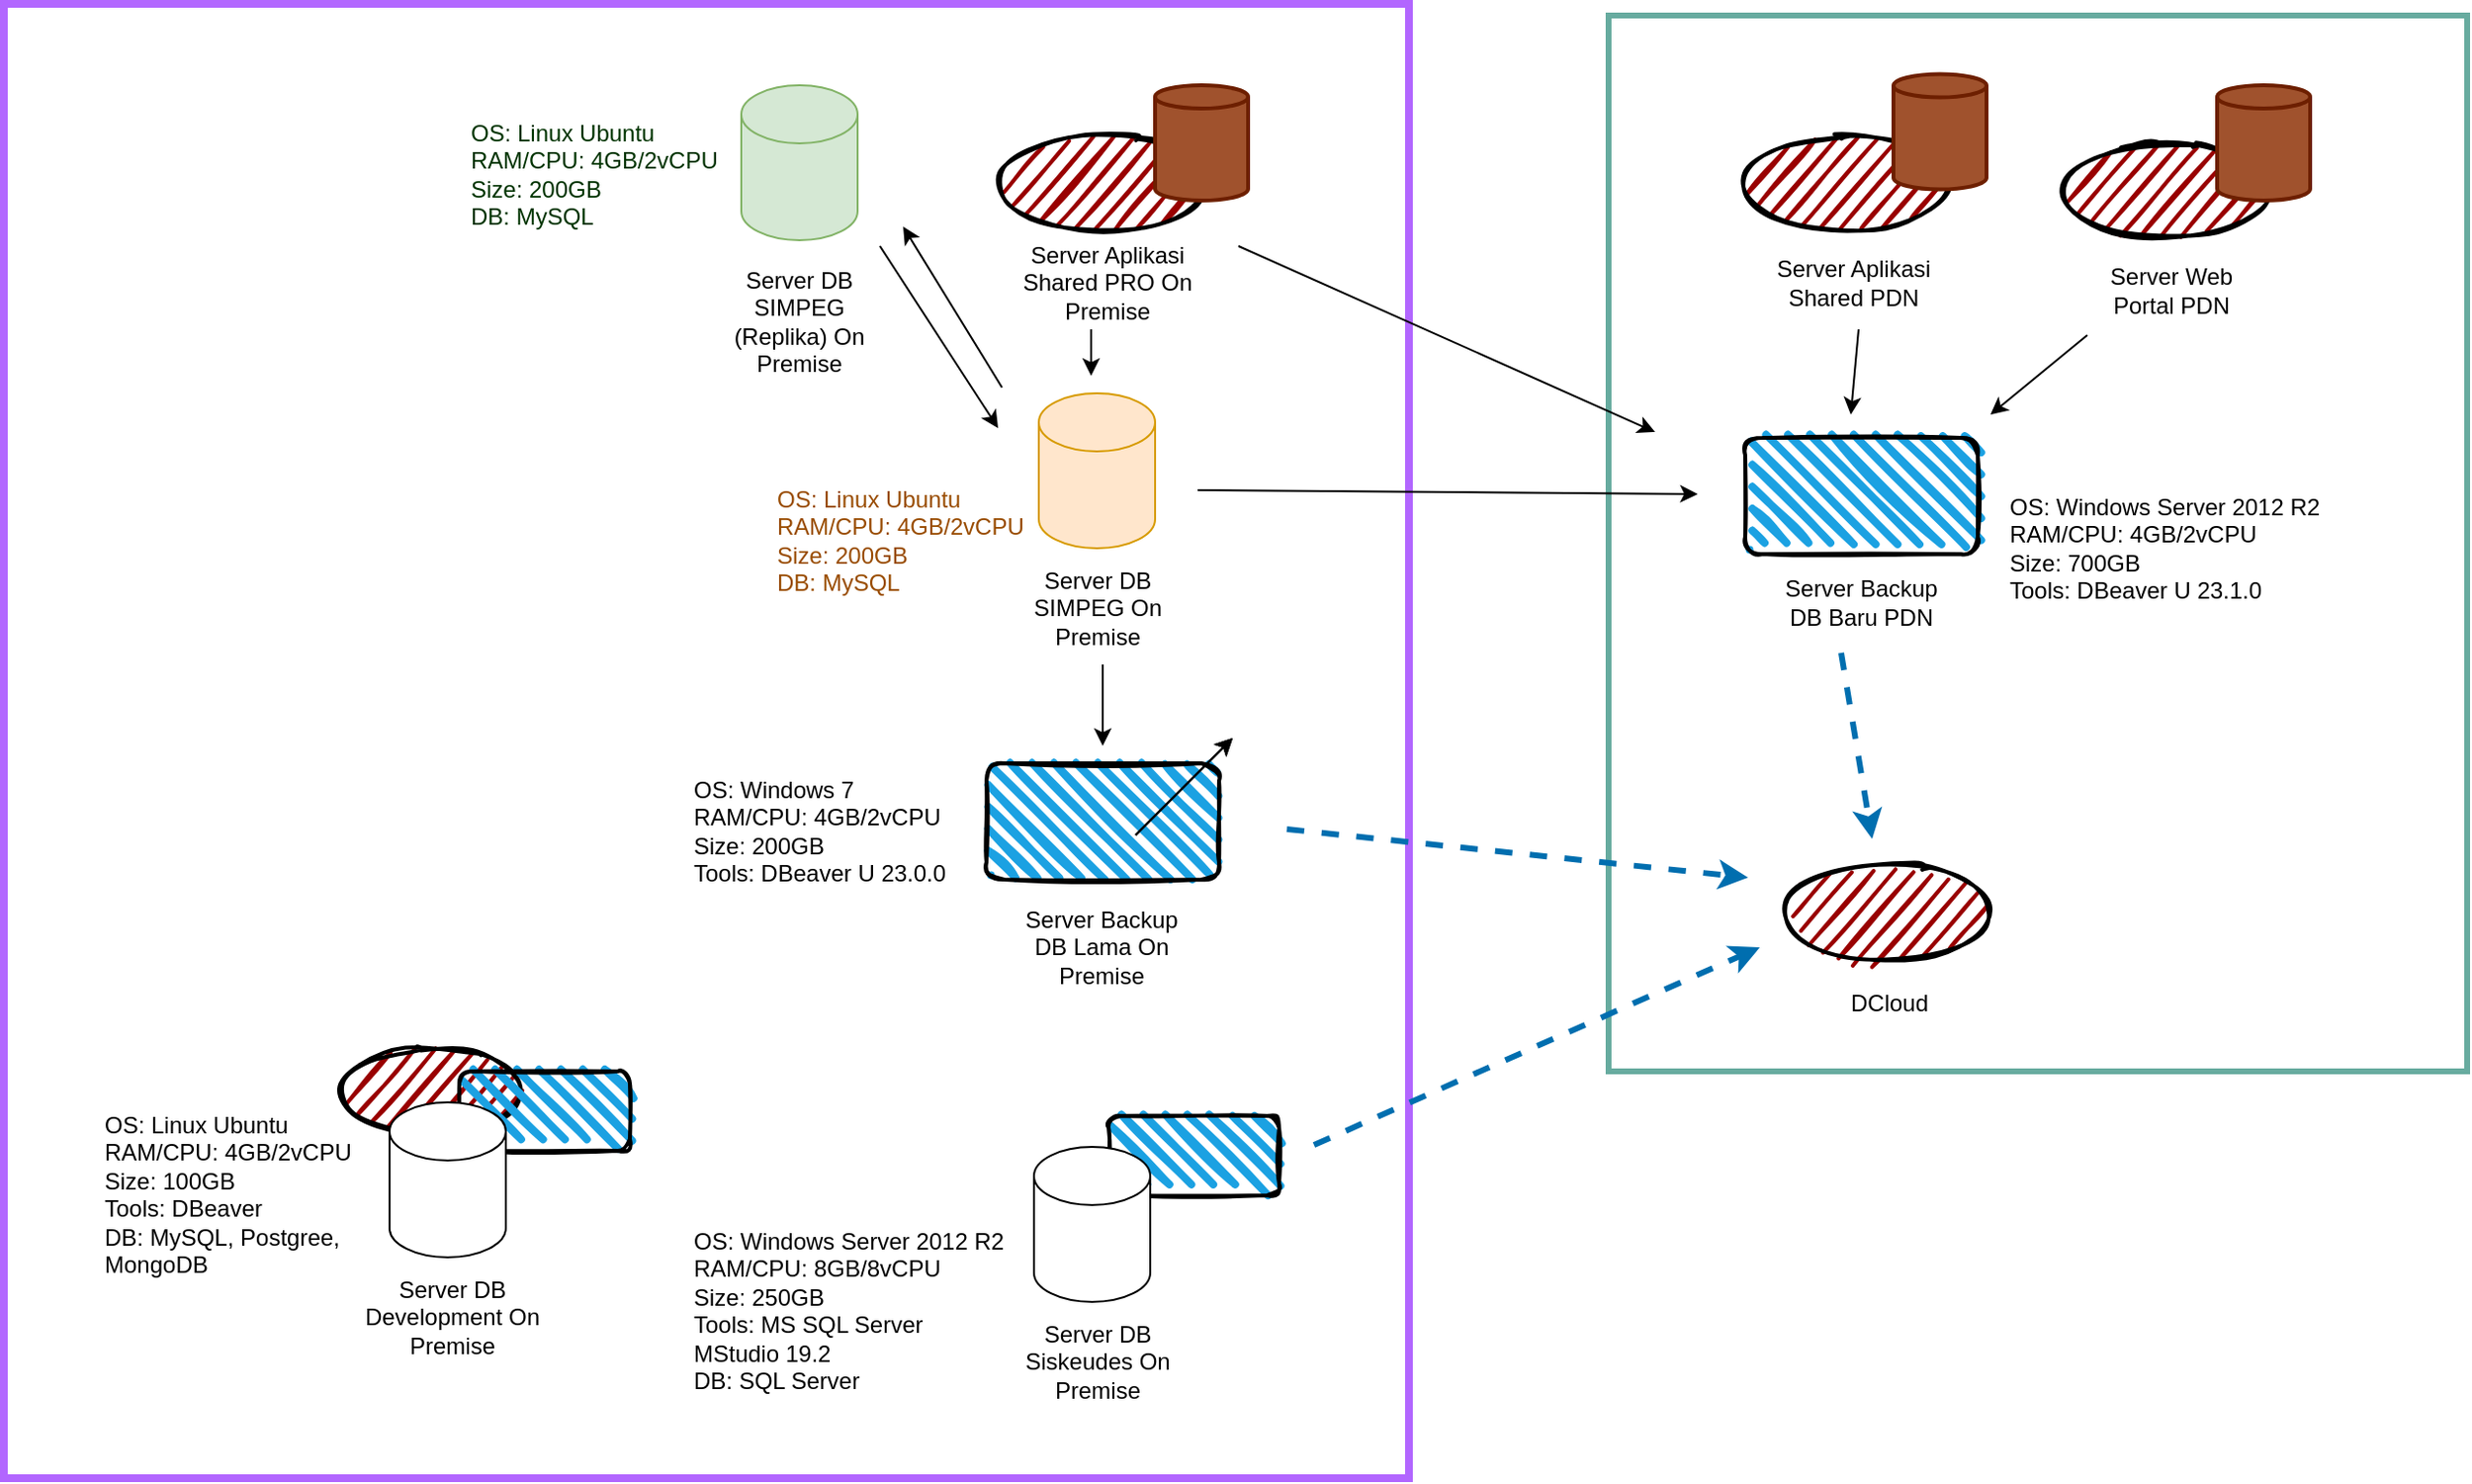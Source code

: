 <mxfile border="50" scale="3" compressed="false" locked="false" version="24.8.3">
  <diagram name="Blank" id="YmL12bMKpDGza6XwsDPr">
    <mxGraphModel dx="3328" dy="1384" grid="0" gridSize="10" guides="1" tooltips="1" connect="1" arrows="1" fold="1" page="0" pageScale="1" pageWidth="827" pageHeight="1169" background="none" math="1" shadow="0">
      <root>
        <mxCell id="X5NqExCQtvZxIxQ7pmgY-0" />
        <mxCell id="1" parent="X5NqExCQtvZxIxQ7pmgY-0" />
        <mxCell id="OPVWLIpL3ypl_xMwNCoC-65" value="" style="rounded=0;whiteSpace=wrap;html=1;fillColor=none;strokeColor=#67AB9F;strokeWidth=3;" parent="1" vertex="1">
          <mxGeometry x="-575" y="-99" width="443" height="545" as="geometry" />
        </mxCell>
        <mxCell id="OPVWLIpL3ypl_xMwNCoC-64" value="" style="rounded=0;whiteSpace=wrap;html=1;fillColor=none;strokeWidth=4;fontColor=#ffffff;strokeColor=#B266FF;" parent="1" vertex="1">
          <mxGeometry x="-1403" y="-105" width="725" height="761" as="geometry" />
        </mxCell>
        <mxCell id="OPVWLIpL3ypl_xMwNCoC-47" value="" style="ellipse;whiteSpace=wrap;html=1;strokeWidth=2;fillWeight=2;hachureGap=8;fillColor=#990000;fillStyle=dots;sketch=1;" parent="1" vertex="1">
          <mxGeometry x="-1228" y="434" width="91" height="44" as="geometry" />
        </mxCell>
        <mxCell id="OPVWLIpL3ypl_xMwNCoC-37" value="" style="rounded=1;whiteSpace=wrap;html=1;strokeWidth=2;fillWeight=4;hachureGap=8;hachureAngle=45;fillColor=#1ba1e2;sketch=1;" parent="1" vertex="1">
          <mxGeometry x="-833" y="469" width="88" height="41" as="geometry" />
        </mxCell>
        <mxCell id="OPVWLIpL3ypl_xMwNCoC-5" value="&lt;div&gt;Server Backup DB Lama On Premise&lt;/div&gt;" style="text;html=1;align=center;verticalAlign=middle;whiteSpace=wrap;rounded=0;" parent="1" vertex="1">
          <mxGeometry x="-885" y="367" width="97" height="30" as="geometry" />
        </mxCell>
        <mxCell id="OPVWLIpL3ypl_xMwNCoC-7" value="DCloud" style="text;html=1;align=center;verticalAlign=middle;whiteSpace=wrap;rounded=0;" parent="1" vertex="1">
          <mxGeometry x="-460.5" y="396" width="60" height="30" as="geometry" />
        </mxCell>
        <mxCell id="OPVWLIpL3ypl_xMwNCoC-9" value="Server Backup DB Baru PDN" style="text;html=1;align=center;verticalAlign=middle;whiteSpace=wrap;rounded=0;" parent="1" vertex="1">
          <mxGeometry x="-493" y="189" width="97" height="30" as="geometry" />
        </mxCell>
        <mxCell id="OPVWLIpL3ypl_xMwNCoC-10" value="" style="shape=cylinder3;whiteSpace=wrap;html=1;boundedLbl=1;backgroundOutline=1;size=15;" parent="1" vertex="1">
          <mxGeometry x="-871.5" y="485" width="60" height="80" as="geometry" />
        </mxCell>
        <mxCell id="OPVWLIpL3ypl_xMwNCoC-11" value="Server DB Siskeudes On Premise" style="text;html=1;align=center;verticalAlign=middle;whiteSpace=wrap;rounded=0;" parent="1" vertex="1">
          <mxGeometry x="-887.5" y="581" width="97" height="30" as="geometry" />
        </mxCell>
        <mxCell id="OPVWLIpL3ypl_xMwNCoC-12" value="&lt;div&gt;OS: Windows 7&lt;br&gt;&lt;/div&gt;&lt;div&gt;RAM/CPU: 4GB/2vCPU&lt;br&gt;&lt;/div&gt;&lt;div&gt;Size: 200GB&lt;br&gt;&lt;/div&gt;&lt;div&gt;Tools: DBeaver U 23.0.0&lt;br&gt;&lt;/div&gt;" style="text;html=1;whiteSpace=wrap;overflow=hidden;rounded=0;" parent="1" vertex="1">
          <mxGeometry x="-1049" y="287" width="166" height="76" as="geometry" />
        </mxCell>
        <mxCell id="OPVWLIpL3ypl_xMwNCoC-13" value="&lt;div&gt;OS: Windows Server 2012 R2&lt;/div&gt;&lt;div&gt;RAM/CPU: 8GB/8vCPU&lt;/div&gt;&lt;div&gt;Size: 250GB&lt;br&gt;&lt;/div&gt;&lt;div&gt;Tools: MS SQL Server MStudio 19.2&lt;/div&gt;&lt;div&gt;DB: SQL Server&lt;br&gt;&lt;/div&gt;" style="text;html=1;whiteSpace=wrap;overflow=hidden;rounded=0;" parent="1" vertex="1">
          <mxGeometry x="-1049" y="520" width="166" height="100" as="geometry" />
        </mxCell>
        <mxCell id="OPVWLIpL3ypl_xMwNCoC-14" value="&lt;div&gt;OS: Windows Server 2012 R2&lt;br&gt;&lt;/div&gt;&lt;div&gt;RAM/CPU: 4GB/2vCPU&lt;br&gt;&lt;/div&gt;&lt;div&gt;Size: 700GB&lt;br&gt;&lt;/div&gt;&lt;div&gt;Tools: DBeaver U 23.1.0&lt;br&gt;&lt;/div&gt;" style="text;html=1;whiteSpace=wrap;overflow=hidden;rounded=0;" parent="1" vertex="1">
          <mxGeometry x="-370.5" y="140.5" width="166" height="76" as="geometry" />
        </mxCell>
        <mxCell id="OPVWLIpL3ypl_xMwNCoC-15" value="" style="shape=cylinder3;whiteSpace=wrap;html=1;boundedLbl=1;backgroundOutline=1;size=15;fillColor=#ffe6cc;strokeColor=#d79b00;" parent="1" vertex="1">
          <mxGeometry x="-869" y="96" width="60" height="80" as="geometry" />
        </mxCell>
        <mxCell id="OPVWLIpL3ypl_xMwNCoC-16" value="Server DB SIMPEG On Premise" style="text;html=1;align=center;verticalAlign=middle;whiteSpace=wrap;rounded=0;" parent="1" vertex="1">
          <mxGeometry x="-887.5" y="192" width="97" height="30" as="geometry" />
        </mxCell>
        <mxCell id="OPVWLIpL3ypl_xMwNCoC-17" value="&lt;div&gt;OS: Linux Ubuntu&lt;br&gt;&lt;/div&gt;&lt;div&gt;RAM/CPU: 4GB/2vCPU&lt;br&gt;&lt;/div&gt;&lt;div&gt;Size: 200GB&lt;br&gt;&lt;/div&gt;&lt;div&gt;DB: MySQL&lt;br&gt;&lt;/div&gt;" style="text;html=1;whiteSpace=wrap;overflow=hidden;rounded=0;fontColor=#994C00;" parent="1" vertex="1">
          <mxGeometry x="-1006" y="137" width="166" height="76" as="geometry" />
        </mxCell>
        <mxCell id="OPVWLIpL3ypl_xMwNCoC-27" value="" style="rounded=1;whiteSpace=wrap;html=1;strokeWidth=2;fillWeight=4;hachureGap=8;hachureAngle=45;fillColor=#1ba1e2;sketch=1;" parent="1" vertex="1">
          <mxGeometry x="-896" y="287" width="120" height="60" as="geometry" />
        </mxCell>
        <mxCell id="OPVWLIpL3ypl_xMwNCoC-28" value="" style="rounded=1;whiteSpace=wrap;html=1;strokeWidth=2;fillWeight=4;hachureGap=8;hachureAngle=45;fillColor=#1ba1e2;sketch=1;" parent="1" vertex="1">
          <mxGeometry x="-504.5" y="119" width="120" height="60" as="geometry" />
        </mxCell>
        <mxCell id="OPVWLIpL3ypl_xMwNCoC-29" value="" style="rounded=1;whiteSpace=wrap;html=1;strokeWidth=2;fillWeight=4;hachureGap=8;hachureAngle=45;fillColor=#1ba1e2;sketch=1;" parent="1" vertex="1">
          <mxGeometry x="-1168" y="446" width="88" height="41" as="geometry" />
        </mxCell>
        <mxCell id="OPVWLIpL3ypl_xMwNCoC-30" value="" style="ellipse;whiteSpace=wrap;html=1;strokeWidth=2;fillWeight=2;hachureGap=8;fillColor=#990000;fillStyle=dots;sketch=1;" parent="1" vertex="1">
          <mxGeometry x="-483" y="338" width="103" height="51" as="geometry" />
        </mxCell>
        <mxCell id="OPVWLIpL3ypl_xMwNCoC-31" value="" style="endArrow=classic;html=1;rounded=0;dashed=1;strokeWidth=3;fillColor=#1ba1e2;strokeColor=#006EAF;" parent="1" edge="1">
          <mxGeometry width="50" height="50" relative="1" as="geometry">
            <mxPoint x="-741" y="321" as="sourcePoint" />
            <mxPoint x="-503" y="346" as="targetPoint" />
          </mxGeometry>
        </mxCell>
        <mxCell id="OPVWLIpL3ypl_xMwNCoC-32" value="" style="endArrow=classic;html=1;rounded=0;dashed=1;strokeWidth=3;fillColor=#1ba1e2;strokeColor=#006EAF;" parent="1" edge="1">
          <mxGeometry width="50" height="50" relative="1" as="geometry">
            <mxPoint x="-727" y="484" as="sourcePoint" />
            <mxPoint x="-497" y="382" as="targetPoint" />
          </mxGeometry>
        </mxCell>
        <mxCell id="OPVWLIpL3ypl_xMwNCoC-34" value="" style="shape=cylinder3;whiteSpace=wrap;html=1;boundedLbl=1;backgroundOutline=1;size=15;" parent="1" vertex="1">
          <mxGeometry x="-1204" y="462" width="60" height="80" as="geometry" />
        </mxCell>
        <mxCell id="OPVWLIpL3ypl_xMwNCoC-35" value="Server DB Development On Premise" style="text;html=1;align=center;verticalAlign=middle;whiteSpace=wrap;rounded=0;" parent="1" vertex="1">
          <mxGeometry x="-1220" y="558" width="97" height="30" as="geometry" />
        </mxCell>
        <mxCell id="OPVWLIpL3ypl_xMwNCoC-36" value="&lt;div&gt;OS: Linux Ubuntu&lt;br&gt;&lt;/div&gt;&lt;div&gt;RAM/CPU: 4GB/2vCPU&lt;br&gt;&lt;/div&gt;&lt;div&gt;Size: 100GB&lt;br&gt;&lt;/div&gt;&lt;div&gt;Tools: DBeaver&lt;/div&gt;&lt;div&gt;DB: MySQL, Postgree, MongoDB&lt;br&gt;&lt;/div&gt;" style="text;html=1;whiteSpace=wrap;overflow=hidden;rounded=0;" parent="1" vertex="1">
          <mxGeometry x="-1353" y="460" width="166" height="101" as="geometry" />
        </mxCell>
        <mxCell id="OPVWLIpL3ypl_xMwNCoC-38" value="" style="endArrow=classic;html=1;rounded=0;dashed=1;strokeWidth=3;fillColor=#1ba1e2;strokeColor=#006EAF;" parent="1" edge="1">
          <mxGeometry width="50" height="50" relative="1" as="geometry">
            <mxPoint x="-455" y="230" as="sourcePoint" />
            <mxPoint x="-439" y="326" as="targetPoint" />
          </mxGeometry>
        </mxCell>
        <mxCell id="OPVWLIpL3ypl_xMwNCoC-39" value="" style="endArrow=classic;html=1;rounded=0;" parent="1" edge="1">
          <mxGeometry width="50" height="50" relative="1" as="geometry">
            <mxPoint x="-787" y="146" as="sourcePoint" />
            <mxPoint x="-529" y="148" as="targetPoint" />
          </mxGeometry>
        </mxCell>
        <mxCell id="OPVWLIpL3ypl_xMwNCoC-40" value="" style="endArrow=classic;html=1;rounded=0;" parent="1" edge="1">
          <mxGeometry width="50" height="50" relative="1" as="geometry">
            <mxPoint x="-836" y="236" as="sourcePoint" />
            <mxPoint x="-836" y="278" as="targetPoint" />
          </mxGeometry>
        </mxCell>
        <mxCell id="OPVWLIpL3ypl_xMwNCoC-41" value="" style="ellipse;whiteSpace=wrap;html=1;strokeWidth=2;fillWeight=2;hachureGap=8;fillColor=#990000;fillStyle=dots;sketch=1;" parent="1" vertex="1">
          <mxGeometry x="-503.5" y="-38" width="103" height="51" as="geometry" />
        </mxCell>
        <mxCell id="OPVWLIpL3ypl_xMwNCoC-42" value="Server Aplikasi Shared PDN" style="text;html=1;align=center;verticalAlign=middle;whiteSpace=wrap;rounded=0;" parent="1" vertex="1">
          <mxGeometry x="-497.5" y="24" width="97" height="30" as="geometry" />
        </mxCell>
        <mxCell id="OPVWLIpL3ypl_xMwNCoC-43" value="" style="ellipse;whiteSpace=wrap;html=1;strokeWidth=2;fillWeight=2;hachureGap=8;fillColor=#990000;fillStyle=dots;sketch=1;" parent="1" vertex="1">
          <mxGeometry x="-888" y="-38" width="103" height="51" as="geometry" />
        </mxCell>
        <mxCell id="OPVWLIpL3ypl_xMwNCoC-44" value="Server Aplikasi Shared PRO On Premise" style="text;html=1;align=center;verticalAlign=middle;whiteSpace=wrap;rounded=0;" parent="1" vertex="1">
          <mxGeometry x="-882" y="24" width="97" height="30" as="geometry" />
        </mxCell>
        <mxCell id="OPVWLIpL3ypl_xMwNCoC-48" value="" style="endArrow=classic;html=1;rounded=0;" parent="1" edge="1">
          <mxGeometry width="50" height="50" relative="1" as="geometry">
            <mxPoint x="-446" y="63" as="sourcePoint" />
            <mxPoint x="-450" y="107" as="targetPoint" />
          </mxGeometry>
        </mxCell>
        <mxCell id="OPVWLIpL3ypl_xMwNCoC-49" value="" style="endArrow=classic;html=1;rounded=0;" parent="1" edge="1">
          <mxGeometry width="50" height="50" relative="1" as="geometry">
            <mxPoint x="-842" y="63" as="sourcePoint" />
            <mxPoint x="-842" y="87" as="targetPoint" />
          </mxGeometry>
        </mxCell>
        <mxCell id="OPVWLIpL3ypl_xMwNCoC-50" value="" style="shape=cylinder3;whiteSpace=wrap;html=1;boundedLbl=1;backgroundOutline=1;size=15;fillColor=#d5e8d4;strokeColor=#82b366;" parent="1" vertex="1">
          <mxGeometry x="-1022.5" y="-63" width="60" height="80" as="geometry" />
        </mxCell>
        <mxCell id="OPVWLIpL3ypl_xMwNCoC-51" value="Server DB SIMPEG (Replika) On Premise" style="text;html=1;align=center;verticalAlign=middle;whiteSpace=wrap;rounded=0;" parent="1" vertex="1">
          <mxGeometry x="-1041" y="44" width="97" height="30" as="geometry" />
        </mxCell>
        <mxCell id="OPVWLIpL3ypl_xMwNCoC-52" value="" style="endArrow=classic;html=1;rounded=0;" parent="1" edge="1">
          <mxGeometry width="50" height="50" relative="1" as="geometry">
            <mxPoint x="-888" y="93" as="sourcePoint" />
            <mxPoint x="-939" y="10" as="targetPoint" />
          </mxGeometry>
        </mxCell>
        <mxCell id="OPVWLIpL3ypl_xMwNCoC-53" value="" style="endArrow=classic;html=1;rounded=0;" parent="1" edge="1">
          <mxGeometry width="50" height="50" relative="1" as="geometry">
            <mxPoint x="-951" y="20" as="sourcePoint" />
            <mxPoint x="-890" y="114" as="targetPoint" />
          </mxGeometry>
        </mxCell>
        <mxCell id="OPVWLIpL3ypl_xMwNCoC-54" value="&lt;div&gt;OS: Linux Ubuntu&lt;br&gt;&lt;/div&gt;&lt;div&gt;RAM/CPU: 4GB/2vCPU&lt;br&gt;&lt;/div&gt;&lt;div&gt;Size: 200GB&lt;br&gt;&lt;/div&gt;&lt;div&gt;DB: MySQL&lt;br&gt;&lt;/div&gt;" style="text;html=1;whiteSpace=wrap;overflow=hidden;rounded=0;fontColor=#003300;" parent="1" vertex="1">
          <mxGeometry x="-1164" y="-52" width="166" height="76" as="geometry" />
        </mxCell>
        <mxCell id="OPVWLIpL3ypl_xMwNCoC-56" value="" style="ellipse;whiteSpace=wrap;html=1;strokeWidth=2;fillWeight=2;hachureGap=8;fillColor=#990000;fillStyle=dots;sketch=1;" parent="1" vertex="1">
          <mxGeometry x="-339" y="-34" width="103" height="51" as="geometry" />
        </mxCell>
        <mxCell id="OPVWLIpL3ypl_xMwNCoC-57" value="Server Web Portal PDN" style="text;html=1;align=center;verticalAlign=middle;whiteSpace=wrap;rounded=0;" parent="1" vertex="1">
          <mxGeometry x="-333" y="28" width="97" height="30" as="geometry" />
        </mxCell>
        <mxCell id="OPVWLIpL3ypl_xMwNCoC-58" value="" style="endArrow=classic;html=1;rounded=0;" parent="1" edge="1">
          <mxGeometry width="50" height="50" relative="1" as="geometry">
            <mxPoint x="-328" y="66" as="sourcePoint" />
            <mxPoint x="-378" y="107" as="targetPoint" />
          </mxGeometry>
        </mxCell>
        <mxCell id="OPVWLIpL3ypl_xMwNCoC-59" value="" style="shape=cylinder3;whiteSpace=wrap;html=1;boundedLbl=1;backgroundOutline=1;size=6;strokeWidth=2;fillColor=#a0522d;fontColor=#ffffff;strokeColor=#6D1F00;" parent="1" vertex="1">
          <mxGeometry x="-809" y="-63" width="48" height="59.5" as="geometry" />
        </mxCell>
        <mxCell id="OPVWLIpL3ypl_xMwNCoC-60" value="" style="shape=cylinder3;whiteSpace=wrap;html=1;boundedLbl=1;backgroundOutline=1;size=6;strokeWidth=2;fillColor=#a0522d;fontColor=#ffffff;strokeColor=#6D1F00;" parent="1" vertex="1">
          <mxGeometry x="-428" y="-68.75" width="48" height="59.5" as="geometry" />
        </mxCell>
        <mxCell id="OPVWLIpL3ypl_xMwNCoC-61" value="" style="shape=cylinder3;whiteSpace=wrap;html=1;boundedLbl=1;backgroundOutline=1;size=6;strokeWidth=2;fillColor=#a0522d;fontColor=#ffffff;strokeColor=#6D1F00;" parent="1" vertex="1">
          <mxGeometry x="-261" y="-63" width="48" height="59.5" as="geometry" />
        </mxCell>
        <mxCell id="g5xEGFVdyzLdgF73aM4j-1" value="" style="endArrow=classic;html=1;rounded=0;" edge="1" parent="1">
          <mxGeometry width="50" height="50" relative="1" as="geometry">
            <mxPoint x="-819" y="324" as="sourcePoint" />
            <mxPoint x="-769" y="274" as="targetPoint" />
          </mxGeometry>
        </mxCell>
        <mxCell id="g5xEGFVdyzLdgF73aM4j-2" value="" style="endArrow=classic;html=1;rounded=0;" edge="1" parent="1">
          <mxGeometry width="50" height="50" relative="1" as="geometry">
            <mxPoint x="-819" y="324" as="sourcePoint" />
            <mxPoint x="-769" y="274" as="targetPoint" />
          </mxGeometry>
        </mxCell>
        <mxCell id="g5xEGFVdyzLdgF73aM4j-3" value="" style="endArrow=classic;html=1;rounded=0;" edge="1" parent="1">
          <mxGeometry width="50" height="50" relative="1" as="geometry">
            <mxPoint x="-819" y="324" as="sourcePoint" />
            <mxPoint x="-769" y="274" as="targetPoint" />
          </mxGeometry>
        </mxCell>
        <mxCell id="g5xEGFVdyzLdgF73aM4j-4" value="" style="endArrow=classic;html=1;rounded=0;" edge="1" parent="1">
          <mxGeometry width="50" height="50" relative="1" as="geometry">
            <mxPoint x="-766" y="20" as="sourcePoint" />
            <mxPoint x="-551" y="116" as="targetPoint" />
          </mxGeometry>
        </mxCell>
      </root>
    </mxGraphModel>
  </diagram>
</mxfile>
